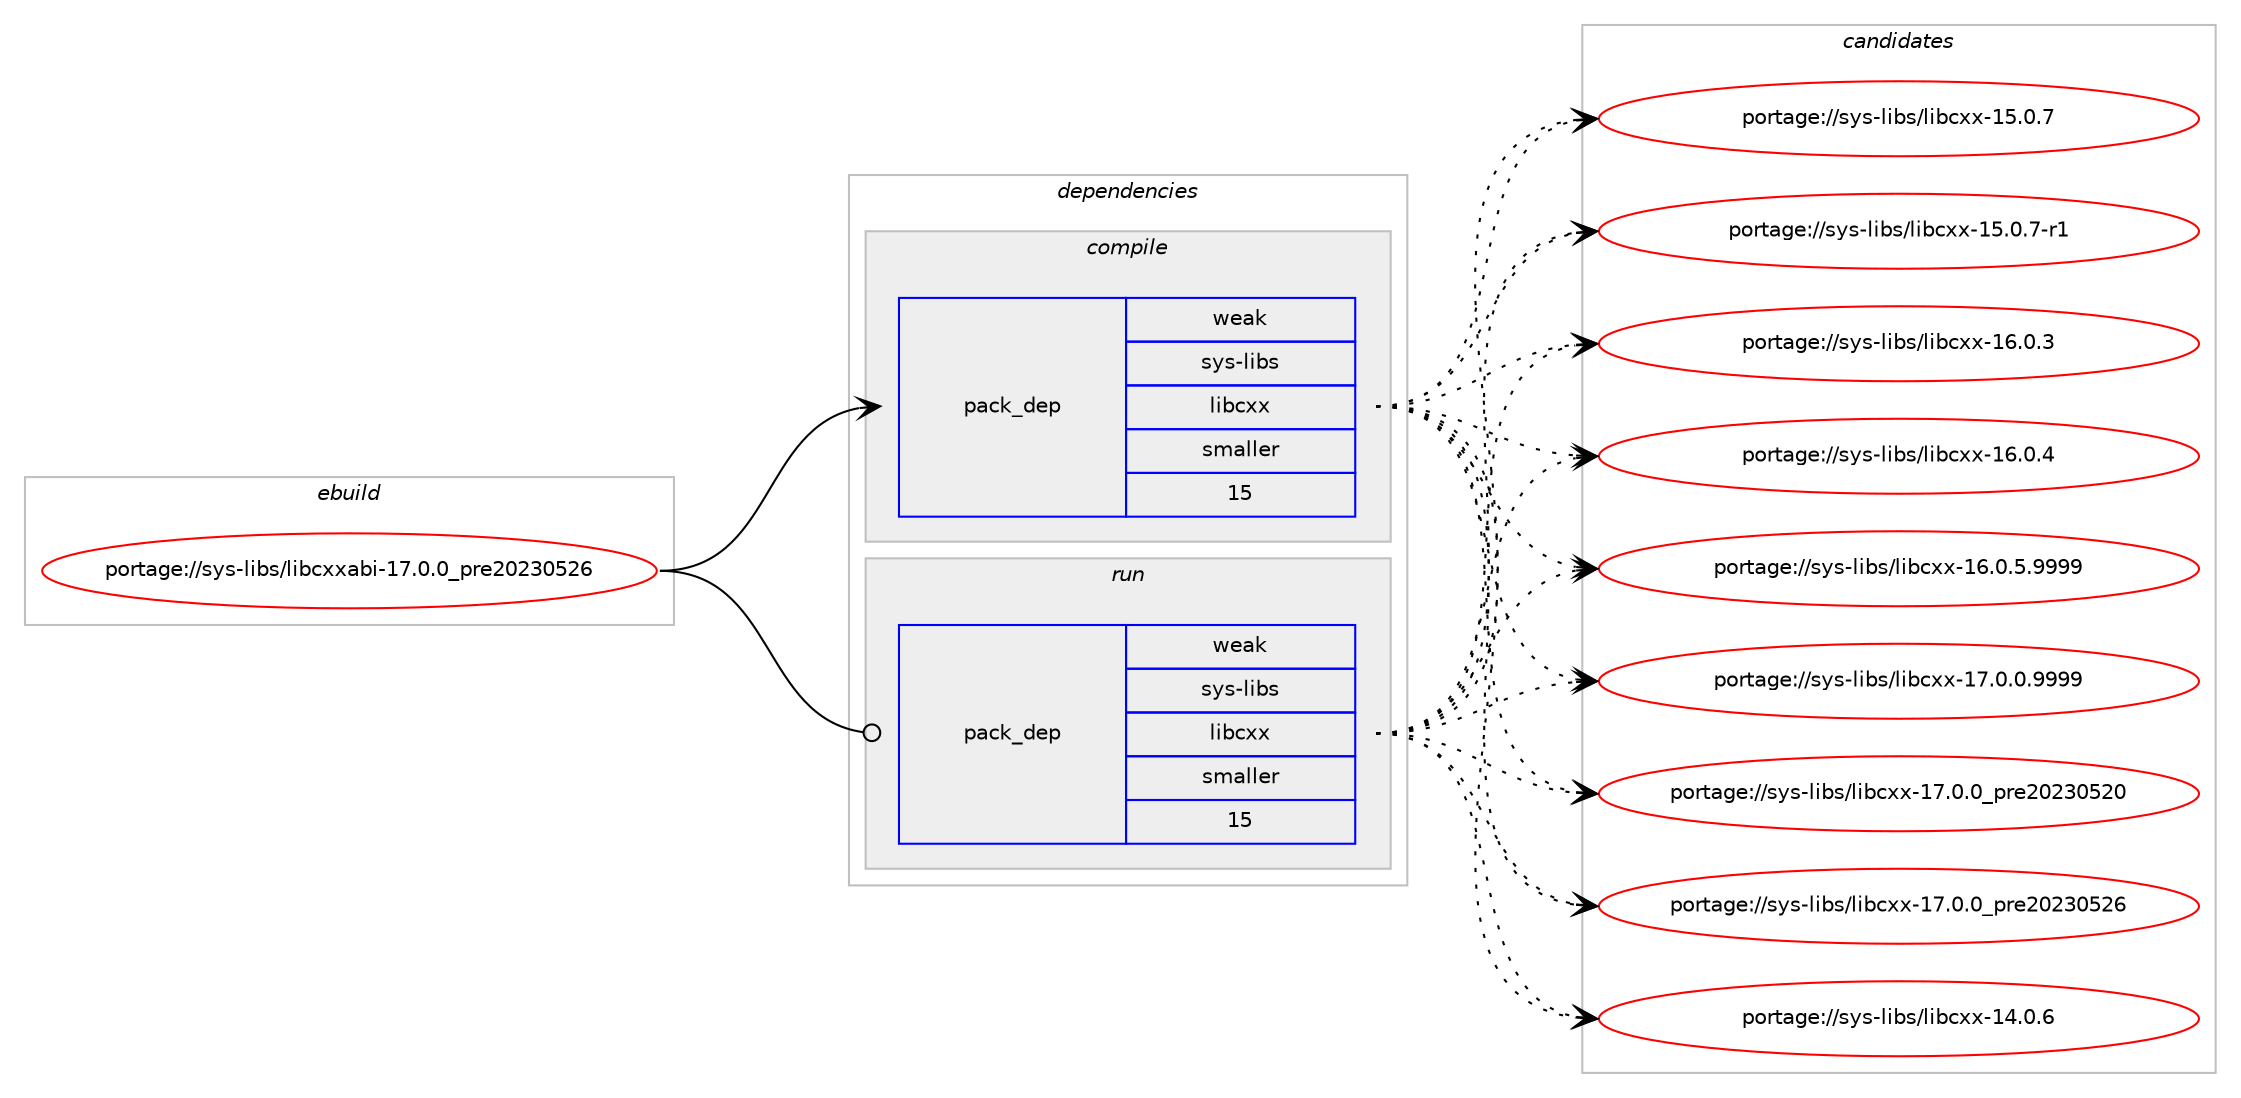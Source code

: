 digraph prolog {

# *************
# Graph options
# *************

newrank=true;
concentrate=true;
compound=true;
graph [rankdir=LR,fontname=Helvetica,fontsize=10,ranksep=1.5];#, ranksep=2.5, nodesep=0.2];
edge  [arrowhead=vee];
node  [fontname=Helvetica,fontsize=10];

# **********
# The ebuild
# **********

subgraph cluster_leftcol {
color=gray;
rank=same;
label=<<i>ebuild</i>>;
id [label="portage://sys-libs/libcxxabi-17.0.0_pre20230526", color=red, width=4, href="../sys-libs/libcxxabi-17.0.0_pre20230526.svg"];
}

# ****************
# The dependencies
# ****************

subgraph cluster_midcol {
color=gray;
label=<<i>dependencies</i>>;
subgraph cluster_compile {
fillcolor="#eeeeee";
style=filled;
label=<<i>compile</i>>;
# *** BEGIN UNKNOWN DEPENDENCY TYPE (TODO) ***
# id -> package_dependency(portage://sys-libs/libcxxabi-17.0.0_pre20230526,install,no,sys-devel,llvm,none,[,,],[slot(17)],[])
# *** END UNKNOWN DEPENDENCY TYPE (TODO) ***

# *** BEGIN UNKNOWN DEPENDENCY TYPE (TODO) ***
# id -> package_dependency(portage://sys-libs/libcxxabi-17.0.0_pre20230526,install,strong,sys-devel,llvm,none,[,,],[slot(0)],[])
# *** END UNKNOWN DEPENDENCY TYPE (TODO) ***

subgraph pack1348 {
dependency3523 [label=<<TABLE BORDER="0" CELLBORDER="1" CELLSPACING="0" CELLPADDING="4" WIDTH="220"><TR><TD ROWSPAN="6" CELLPADDING="30">pack_dep</TD></TR><TR><TD WIDTH="110">weak</TD></TR><TR><TD>sys-libs</TD></TR><TR><TD>libcxx</TD></TR><TR><TD>smaller</TD></TR><TR><TD>15</TD></TR></TABLE>>, shape=none, color=blue];
}
id:e -> dependency3523:w [weight=20,style="solid",arrowhead="vee"];
}
subgraph cluster_compileandrun {
fillcolor="#eeeeee";
style=filled;
label=<<i>compile and run</i>>;
}
subgraph cluster_run {
fillcolor="#eeeeee";
style=filled;
label=<<i>run</i>>;
subgraph pack1349 {
dependency3524 [label=<<TABLE BORDER="0" CELLBORDER="1" CELLSPACING="0" CELLPADDING="4" WIDTH="220"><TR><TD ROWSPAN="6" CELLPADDING="30">pack_dep</TD></TR><TR><TD WIDTH="110">weak</TD></TR><TR><TD>sys-libs</TD></TR><TR><TD>libcxx</TD></TR><TR><TD>smaller</TD></TR><TR><TD>15</TD></TR></TABLE>>, shape=none, color=blue];
}
id:e -> dependency3524:w [weight=20,style="solid",arrowhead="odot"];
}
}

# **************
# The candidates
# **************

subgraph cluster_choices {
rank=same;
color=gray;
label=<<i>candidates</i>>;

subgraph choice1348 {
color=black;
nodesep=1;
choice115121115451081059811547108105989912012045495246484654 [label="portage://sys-libs/libcxx-14.0.6", color=red, width=4,href="../sys-libs/libcxx-14.0.6.svg"];
choice115121115451081059811547108105989912012045495346484655 [label="portage://sys-libs/libcxx-15.0.7", color=red, width=4,href="../sys-libs/libcxx-15.0.7.svg"];
choice1151211154510810598115471081059899120120454953464846554511449 [label="portage://sys-libs/libcxx-15.0.7-r1", color=red, width=4,href="../sys-libs/libcxx-15.0.7-r1.svg"];
choice115121115451081059811547108105989912012045495446484651 [label="portage://sys-libs/libcxx-16.0.3", color=red, width=4,href="../sys-libs/libcxx-16.0.3.svg"];
choice115121115451081059811547108105989912012045495446484652 [label="portage://sys-libs/libcxx-16.0.4", color=red, width=4,href="../sys-libs/libcxx-16.0.4.svg"];
choice1151211154510810598115471081059899120120454954464846534657575757 [label="portage://sys-libs/libcxx-16.0.5.9999", color=red, width=4,href="../sys-libs/libcxx-16.0.5.9999.svg"];
choice1151211154510810598115471081059899120120454955464846484657575757 [label="portage://sys-libs/libcxx-17.0.0.9999", color=red, width=4,href="../sys-libs/libcxx-17.0.0.9999.svg"];
choice115121115451081059811547108105989912012045495546484648951121141015048505148535048 [label="portage://sys-libs/libcxx-17.0.0_pre20230520", color=red, width=4,href="../sys-libs/libcxx-17.0.0_pre20230520.svg"];
choice115121115451081059811547108105989912012045495546484648951121141015048505148535054 [label="portage://sys-libs/libcxx-17.0.0_pre20230526", color=red, width=4,href="../sys-libs/libcxx-17.0.0_pre20230526.svg"];
dependency3523:e -> choice115121115451081059811547108105989912012045495246484654:w [style=dotted,weight="100"];
dependency3523:e -> choice115121115451081059811547108105989912012045495346484655:w [style=dotted,weight="100"];
dependency3523:e -> choice1151211154510810598115471081059899120120454953464846554511449:w [style=dotted,weight="100"];
dependency3523:e -> choice115121115451081059811547108105989912012045495446484651:w [style=dotted,weight="100"];
dependency3523:e -> choice115121115451081059811547108105989912012045495446484652:w [style=dotted,weight="100"];
dependency3523:e -> choice1151211154510810598115471081059899120120454954464846534657575757:w [style=dotted,weight="100"];
dependency3523:e -> choice1151211154510810598115471081059899120120454955464846484657575757:w [style=dotted,weight="100"];
dependency3523:e -> choice115121115451081059811547108105989912012045495546484648951121141015048505148535048:w [style=dotted,weight="100"];
dependency3523:e -> choice115121115451081059811547108105989912012045495546484648951121141015048505148535054:w [style=dotted,weight="100"];
}
subgraph choice1349 {
color=black;
nodesep=1;
choice115121115451081059811547108105989912012045495246484654 [label="portage://sys-libs/libcxx-14.0.6", color=red, width=4,href="../sys-libs/libcxx-14.0.6.svg"];
choice115121115451081059811547108105989912012045495346484655 [label="portage://sys-libs/libcxx-15.0.7", color=red, width=4,href="../sys-libs/libcxx-15.0.7.svg"];
choice1151211154510810598115471081059899120120454953464846554511449 [label="portage://sys-libs/libcxx-15.0.7-r1", color=red, width=4,href="../sys-libs/libcxx-15.0.7-r1.svg"];
choice115121115451081059811547108105989912012045495446484651 [label="portage://sys-libs/libcxx-16.0.3", color=red, width=4,href="../sys-libs/libcxx-16.0.3.svg"];
choice115121115451081059811547108105989912012045495446484652 [label="portage://sys-libs/libcxx-16.0.4", color=red, width=4,href="../sys-libs/libcxx-16.0.4.svg"];
choice1151211154510810598115471081059899120120454954464846534657575757 [label="portage://sys-libs/libcxx-16.0.5.9999", color=red, width=4,href="../sys-libs/libcxx-16.0.5.9999.svg"];
choice1151211154510810598115471081059899120120454955464846484657575757 [label="portage://sys-libs/libcxx-17.0.0.9999", color=red, width=4,href="../sys-libs/libcxx-17.0.0.9999.svg"];
choice115121115451081059811547108105989912012045495546484648951121141015048505148535048 [label="portage://sys-libs/libcxx-17.0.0_pre20230520", color=red, width=4,href="../sys-libs/libcxx-17.0.0_pre20230520.svg"];
choice115121115451081059811547108105989912012045495546484648951121141015048505148535054 [label="portage://sys-libs/libcxx-17.0.0_pre20230526", color=red, width=4,href="../sys-libs/libcxx-17.0.0_pre20230526.svg"];
dependency3524:e -> choice115121115451081059811547108105989912012045495246484654:w [style=dotted,weight="100"];
dependency3524:e -> choice115121115451081059811547108105989912012045495346484655:w [style=dotted,weight="100"];
dependency3524:e -> choice1151211154510810598115471081059899120120454953464846554511449:w [style=dotted,weight="100"];
dependency3524:e -> choice115121115451081059811547108105989912012045495446484651:w [style=dotted,weight="100"];
dependency3524:e -> choice115121115451081059811547108105989912012045495446484652:w [style=dotted,weight="100"];
dependency3524:e -> choice1151211154510810598115471081059899120120454954464846534657575757:w [style=dotted,weight="100"];
dependency3524:e -> choice1151211154510810598115471081059899120120454955464846484657575757:w [style=dotted,weight="100"];
dependency3524:e -> choice115121115451081059811547108105989912012045495546484648951121141015048505148535048:w [style=dotted,weight="100"];
dependency3524:e -> choice115121115451081059811547108105989912012045495546484648951121141015048505148535054:w [style=dotted,weight="100"];
}
}

}
